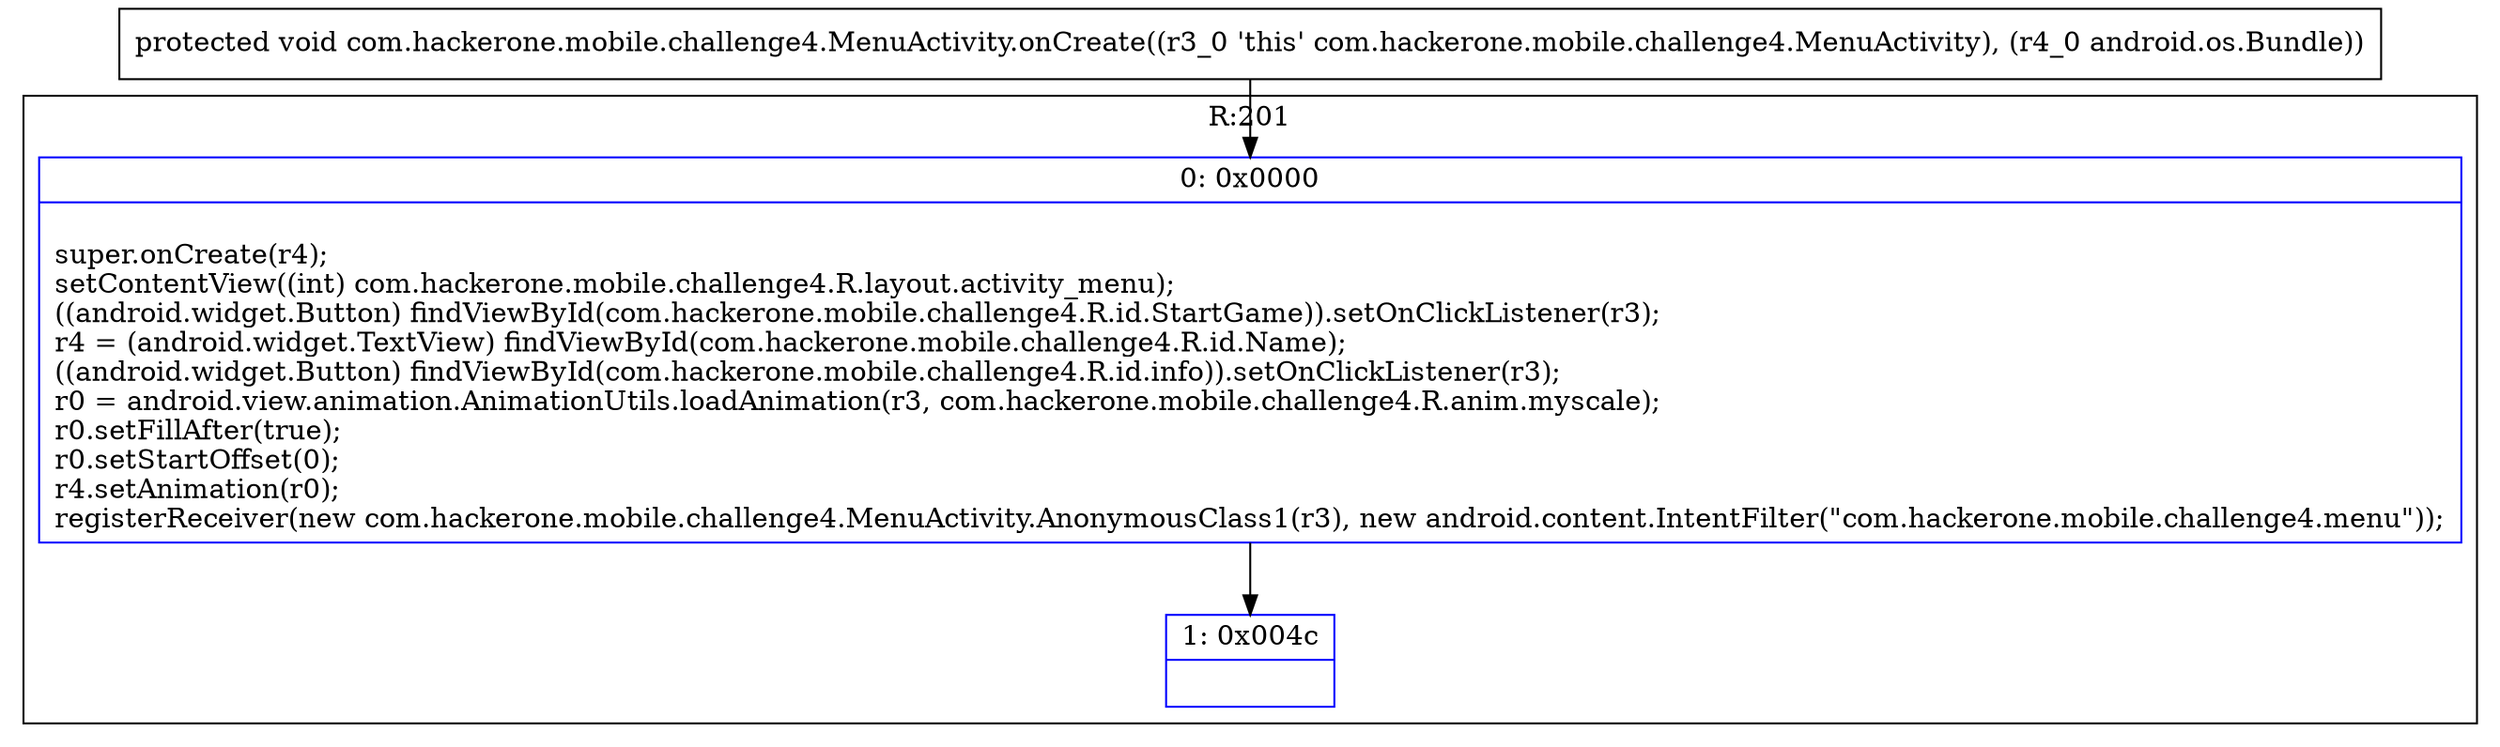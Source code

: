 digraph "CFG forcom.hackerone.mobile.challenge4.MenuActivity.onCreate(Landroid\/os\/Bundle;)V" {
subgraph cluster_Region_841710704 {
label = "R:201";
node [shape=record,color=blue];
Node_0 [shape=record,label="{0\:\ 0x0000|\lsuper.onCreate(r4);\lsetContentView((int) com.hackerone.mobile.challenge4.R.layout.activity_menu);\l((android.widget.Button) findViewById(com.hackerone.mobile.challenge4.R.id.StartGame)).setOnClickListener(r3);\lr4 = (android.widget.TextView) findViewById(com.hackerone.mobile.challenge4.R.id.Name);\l((android.widget.Button) findViewById(com.hackerone.mobile.challenge4.R.id.info)).setOnClickListener(r3);\lr0 = android.view.animation.AnimationUtils.loadAnimation(r3, com.hackerone.mobile.challenge4.R.anim.myscale);\lr0.setFillAfter(true);\lr0.setStartOffset(0);\lr4.setAnimation(r0);\lregisterReceiver(new com.hackerone.mobile.challenge4.MenuActivity.AnonymousClass1(r3), new android.content.IntentFilter(\"com.hackerone.mobile.challenge4.menu\"));\l}"];
Node_1 [shape=record,label="{1\:\ 0x004c|\l}"];
}
MethodNode[shape=record,label="{protected void com.hackerone.mobile.challenge4.MenuActivity.onCreate((r3_0 'this' com.hackerone.mobile.challenge4.MenuActivity), (r4_0 android.os.Bundle)) }"];
MethodNode -> Node_0;
Node_0 -> Node_1;
}


